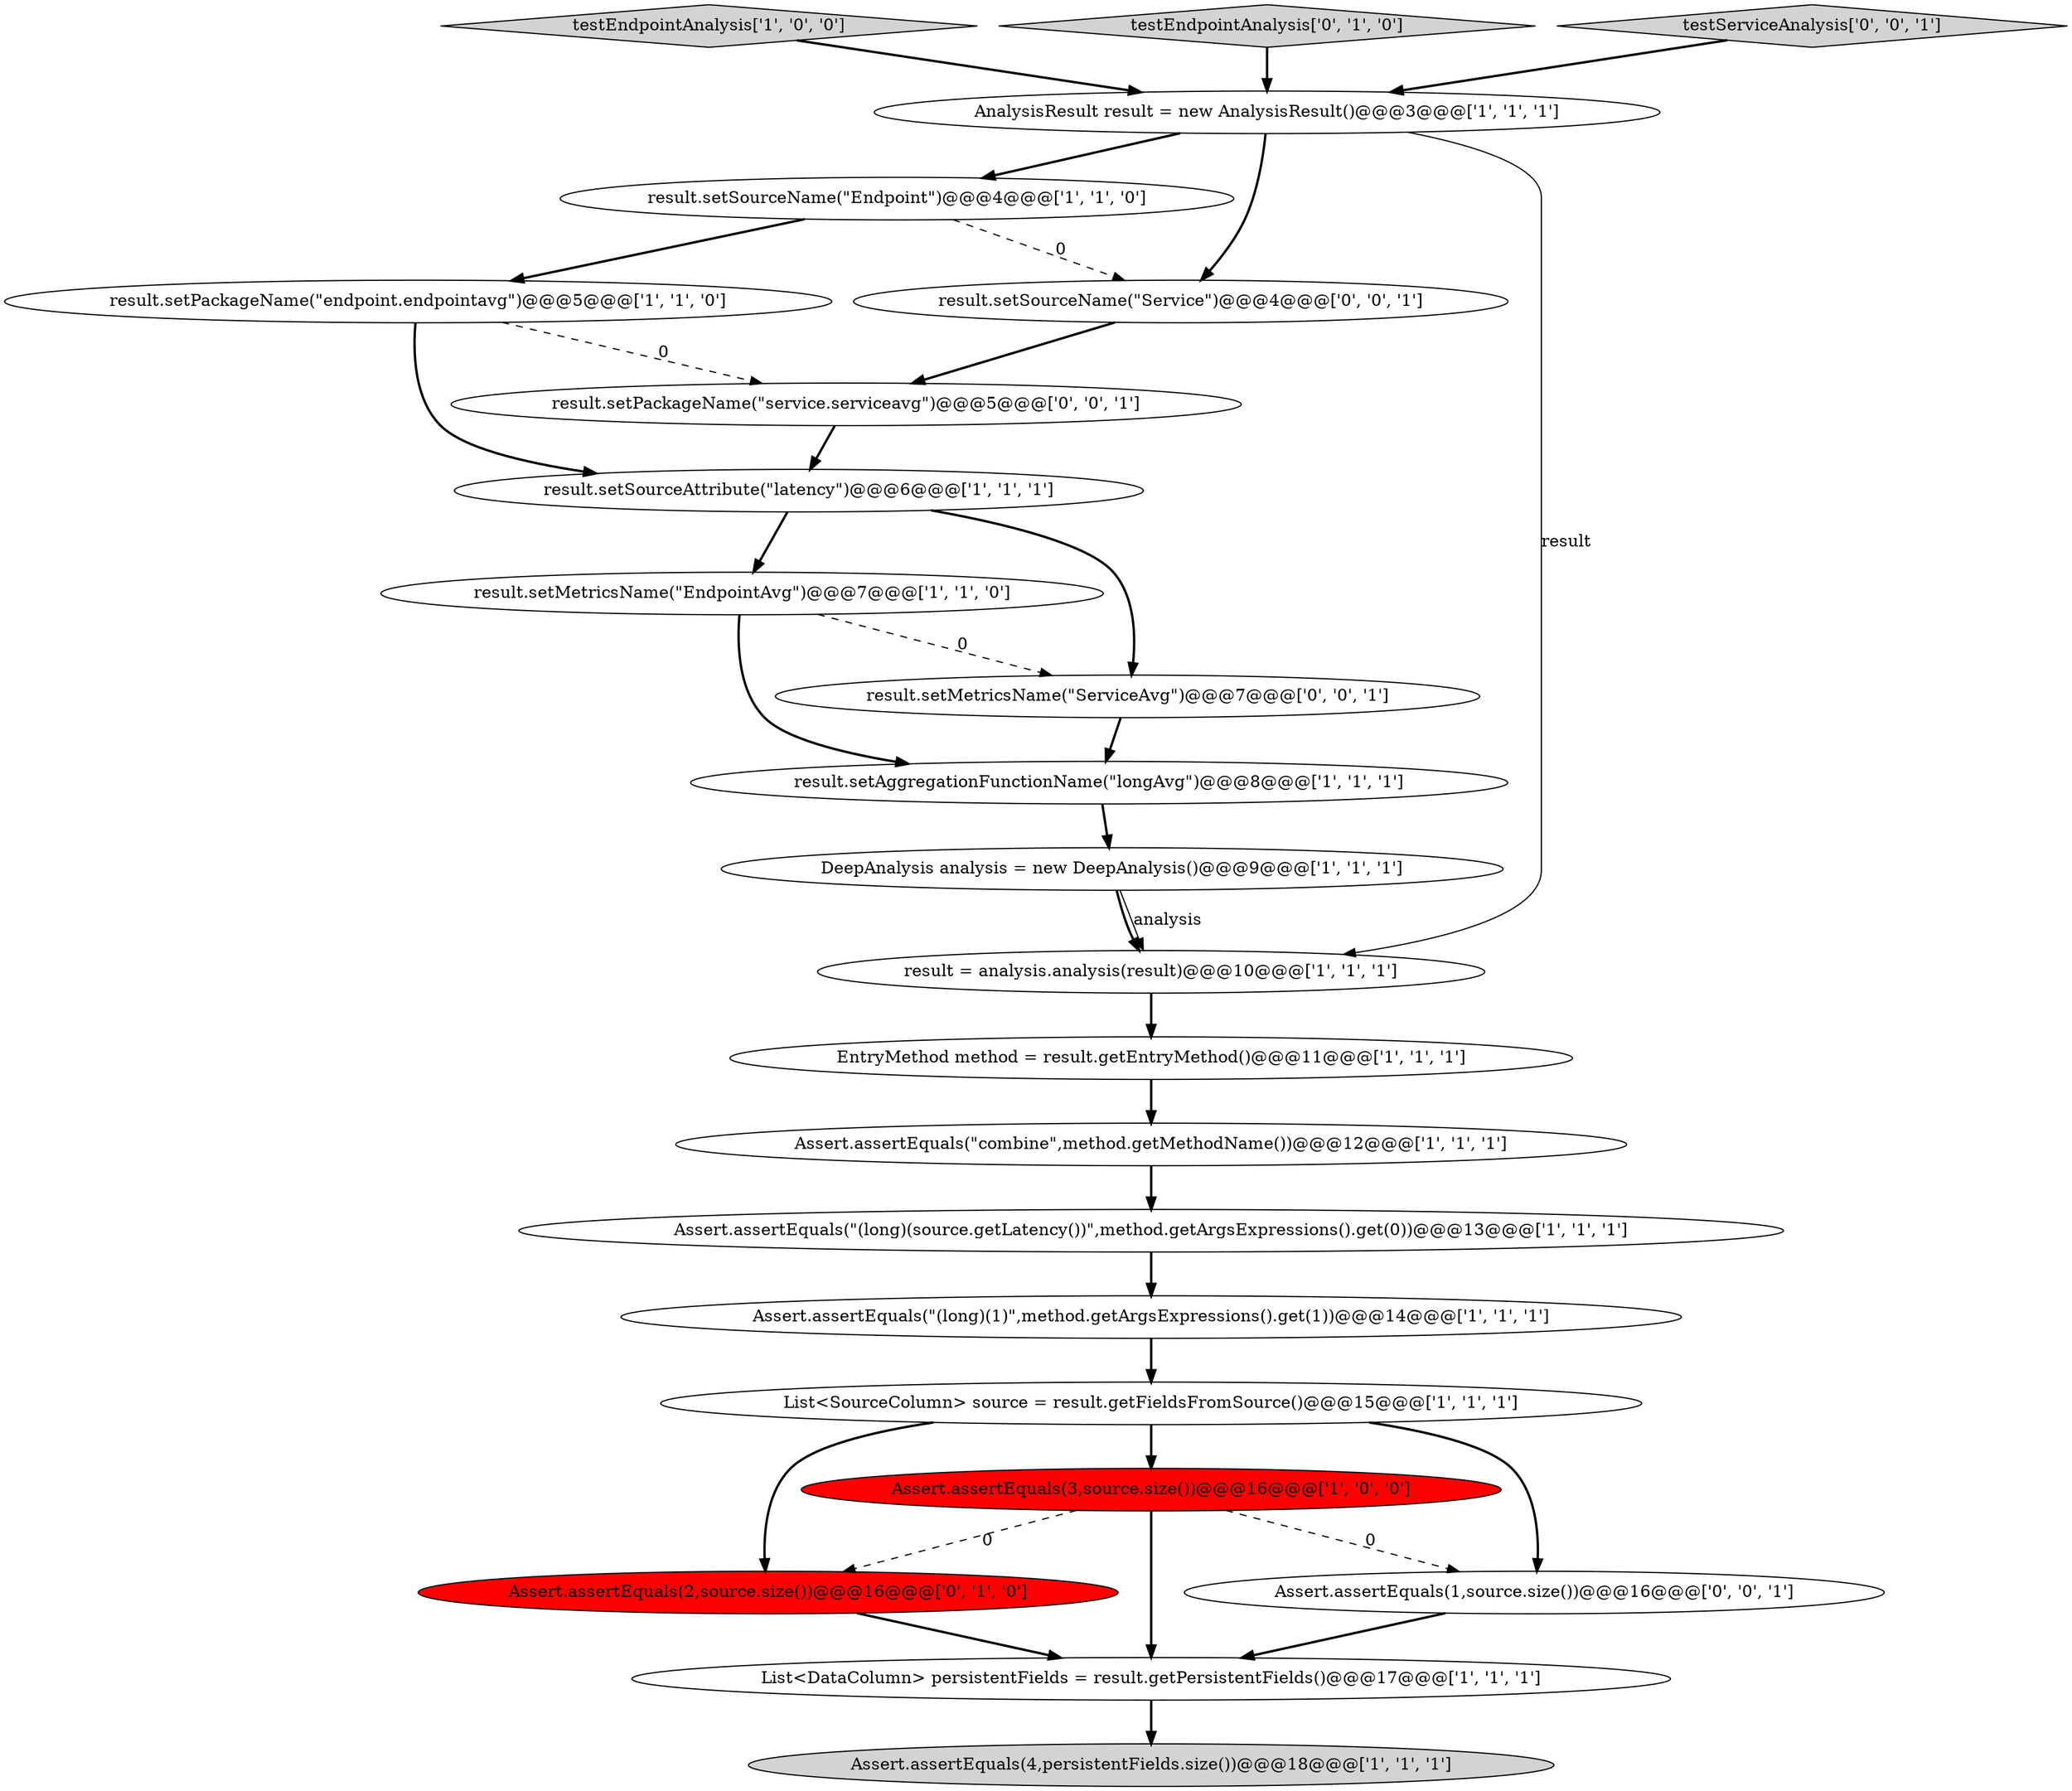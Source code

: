 digraph {
20 [style = filled, label = "result.setSourceName(\"Service\")@@@4@@@['0', '0', '1']", fillcolor = white, shape = ellipse image = "AAA0AAABBB3BBB"];
11 [style = filled, label = "result.setSourceAttribute(\"latency\")@@@6@@@['1', '1', '1']", fillcolor = white, shape = ellipse image = "AAA0AAABBB1BBB"];
10 [style = filled, label = "result.setSourceName(\"Endpoint\")@@@4@@@['1', '1', '0']", fillcolor = white, shape = ellipse image = "AAA0AAABBB1BBB"];
5 [style = filled, label = "result.setMetricsName(\"EndpointAvg\")@@@7@@@['1', '1', '0']", fillcolor = white, shape = ellipse image = "AAA0AAABBB1BBB"];
9 [style = filled, label = "result = analysis.analysis(result)@@@10@@@['1', '1', '1']", fillcolor = white, shape = ellipse image = "AAA0AAABBB1BBB"];
12 [style = filled, label = "List<DataColumn> persistentFields = result.getPersistentFields()@@@17@@@['1', '1', '1']", fillcolor = white, shape = ellipse image = "AAA0AAABBB1BBB"];
8 [style = filled, label = "DeepAnalysis analysis = new DeepAnalysis()@@@9@@@['1', '1', '1']", fillcolor = white, shape = ellipse image = "AAA0AAABBB1BBB"];
16 [style = filled, label = "result.setAggregationFunctionName(\"longAvg\")@@@8@@@['1', '1', '1']", fillcolor = white, shape = ellipse image = "AAA0AAABBB1BBB"];
18 [style = filled, label = "Assert.assertEquals(2,source.size())@@@16@@@['0', '1', '0']", fillcolor = red, shape = ellipse image = "AAA1AAABBB2BBB"];
1 [style = filled, label = "AnalysisResult result = new AnalysisResult()@@@3@@@['1', '1', '1']", fillcolor = white, shape = ellipse image = "AAA0AAABBB1BBB"];
4 [style = filled, label = "result.setPackageName(\"endpoint.endpointavg\")@@@5@@@['1', '1', '0']", fillcolor = white, shape = ellipse image = "AAA0AAABBB1BBB"];
21 [style = filled, label = "result.setPackageName(\"service.serviceavg\")@@@5@@@['0', '0', '1']", fillcolor = white, shape = ellipse image = "AAA0AAABBB3BBB"];
22 [style = filled, label = "Assert.assertEquals(1,source.size())@@@16@@@['0', '0', '1']", fillcolor = white, shape = ellipse image = "AAA0AAABBB3BBB"];
0 [style = filled, label = "testEndpointAnalysis['1', '0', '0']", fillcolor = lightgray, shape = diamond image = "AAA0AAABBB1BBB"];
17 [style = filled, label = "testEndpointAnalysis['0', '1', '0']", fillcolor = lightgray, shape = diamond image = "AAA0AAABBB2BBB"];
3 [style = filled, label = "Assert.assertEquals(\"(long)(source.getLatency())\",method.getArgsExpressions().get(0))@@@13@@@['1', '1', '1']", fillcolor = white, shape = ellipse image = "AAA0AAABBB1BBB"];
6 [style = filled, label = "Assert.assertEquals(4,persistentFields.size())@@@18@@@['1', '1', '1']", fillcolor = lightgray, shape = ellipse image = "AAA0AAABBB1BBB"];
7 [style = filled, label = "EntryMethod method = result.getEntryMethod()@@@11@@@['1', '1', '1']", fillcolor = white, shape = ellipse image = "AAA0AAABBB1BBB"];
23 [style = filled, label = "result.setMetricsName(\"ServiceAvg\")@@@7@@@['0', '0', '1']", fillcolor = white, shape = ellipse image = "AAA0AAABBB3BBB"];
15 [style = filled, label = "List<SourceColumn> source = result.getFieldsFromSource()@@@15@@@['1', '1', '1']", fillcolor = white, shape = ellipse image = "AAA0AAABBB1BBB"];
14 [style = filled, label = "Assert.assertEquals(\"(long)(1)\",method.getArgsExpressions().get(1))@@@14@@@['1', '1', '1']", fillcolor = white, shape = ellipse image = "AAA0AAABBB1BBB"];
19 [style = filled, label = "testServiceAnalysis['0', '0', '1']", fillcolor = lightgray, shape = diamond image = "AAA0AAABBB3BBB"];
13 [style = filled, label = "Assert.assertEquals(\"combine\",method.getMethodName())@@@12@@@['1', '1', '1']", fillcolor = white, shape = ellipse image = "AAA0AAABBB1BBB"];
2 [style = filled, label = "Assert.assertEquals(3,source.size())@@@16@@@['1', '0', '0']", fillcolor = red, shape = ellipse image = "AAA1AAABBB1BBB"];
7->13 [style = bold, label=""];
15->2 [style = bold, label=""];
23->16 [style = bold, label=""];
8->9 [style = solid, label="analysis"];
17->1 [style = bold, label=""];
16->8 [style = bold, label=""];
5->23 [style = dashed, label="0"];
3->14 [style = bold, label=""];
18->12 [style = bold, label=""];
1->20 [style = bold, label=""];
9->7 [style = bold, label=""];
4->21 [style = dashed, label="0"];
12->6 [style = bold, label=""];
15->18 [style = bold, label=""];
2->12 [style = bold, label=""];
15->22 [style = bold, label=""];
20->21 [style = bold, label=""];
5->16 [style = bold, label=""];
11->5 [style = bold, label=""];
19->1 [style = bold, label=""];
13->3 [style = bold, label=""];
1->9 [style = solid, label="result"];
21->11 [style = bold, label=""];
0->1 [style = bold, label=""];
22->12 [style = bold, label=""];
8->9 [style = bold, label=""];
2->18 [style = dashed, label="0"];
10->4 [style = bold, label=""];
10->20 [style = dashed, label="0"];
14->15 [style = bold, label=""];
4->11 [style = bold, label=""];
1->10 [style = bold, label=""];
2->22 [style = dashed, label="0"];
11->23 [style = bold, label=""];
}
